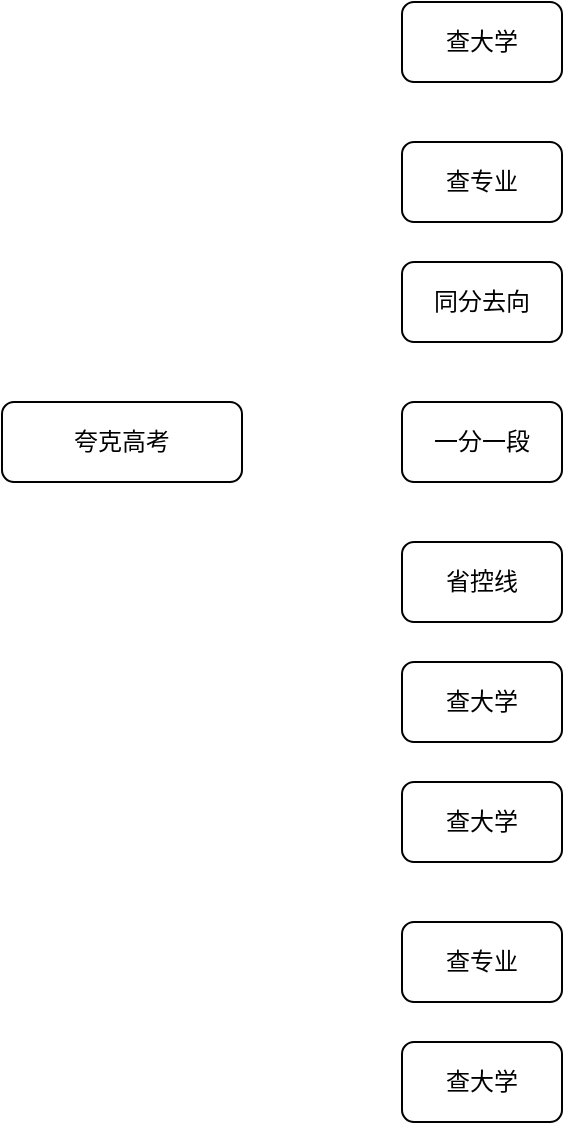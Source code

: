 <mxfile version="24.4.10" type="github">
  <diagram name="第 1 页" id="LmuZkWDyMrsbqc7eGMP2">
    <mxGraphModel dx="1249" dy="786" grid="1" gridSize="10" guides="1" tooltips="1" connect="1" arrows="1" fold="1" page="1" pageScale="1" pageWidth="827" pageHeight="1169" math="0" shadow="0">
      <root>
        <mxCell id="0" />
        <mxCell id="1" parent="0" />
        <mxCell id="1I5gTGWkLh2d79B4E214-1" value="夸克高考" style="rounded=1;whiteSpace=wrap;html=1;" vertex="1" parent="1">
          <mxGeometry x="320" y="280" width="120" height="40" as="geometry" />
        </mxCell>
        <mxCell id="1I5gTGWkLh2d79B4E214-2" value="一分一段" style="rounded=1;whiteSpace=wrap;html=1;" vertex="1" parent="1">
          <mxGeometry x="520" y="280" width="80" height="40" as="geometry" />
        </mxCell>
        <mxCell id="1I5gTGWkLh2d79B4E214-5" value="省控线" style="rounded=1;whiteSpace=wrap;html=1;" vertex="1" parent="1">
          <mxGeometry x="520" y="350" width="80" height="40" as="geometry" />
        </mxCell>
        <mxCell id="1I5gTGWkLh2d79B4E214-6" value="查大学" style="rounded=1;whiteSpace=wrap;html=1;" vertex="1" parent="1">
          <mxGeometry x="520" y="410" width="80" height="40" as="geometry" />
        </mxCell>
        <mxCell id="1I5gTGWkLh2d79B4E214-7" value="查大学" style="rounded=1;whiteSpace=wrap;html=1;" vertex="1" parent="1">
          <mxGeometry x="520" y="470" width="80" height="40" as="geometry" />
        </mxCell>
        <mxCell id="1I5gTGWkLh2d79B4E214-8" value="查专业" style="rounded=1;whiteSpace=wrap;html=1;" vertex="1" parent="1">
          <mxGeometry x="520" y="540" width="80" height="40" as="geometry" />
        </mxCell>
        <mxCell id="1I5gTGWkLh2d79B4E214-9" value="查大学" style="rounded=1;whiteSpace=wrap;html=1;" vertex="1" parent="1">
          <mxGeometry x="520" y="600" width="80" height="40" as="geometry" />
        </mxCell>
        <mxCell id="1I5gTGWkLh2d79B4E214-13" value="查大学" style="rounded=1;whiteSpace=wrap;html=1;" vertex="1" parent="1">
          <mxGeometry x="520" y="80" width="80" height="40" as="geometry" />
        </mxCell>
        <mxCell id="1I5gTGWkLh2d79B4E214-14" value="查专业" style="rounded=1;whiteSpace=wrap;html=1;" vertex="1" parent="1">
          <mxGeometry x="520" y="150" width="80" height="40" as="geometry" />
        </mxCell>
        <mxCell id="1I5gTGWkLh2d79B4E214-15" value="同分去向" style="rounded=1;whiteSpace=wrap;html=1;" vertex="1" parent="1">
          <mxGeometry x="520" y="210" width="80" height="40" as="geometry" />
        </mxCell>
      </root>
    </mxGraphModel>
  </diagram>
</mxfile>
